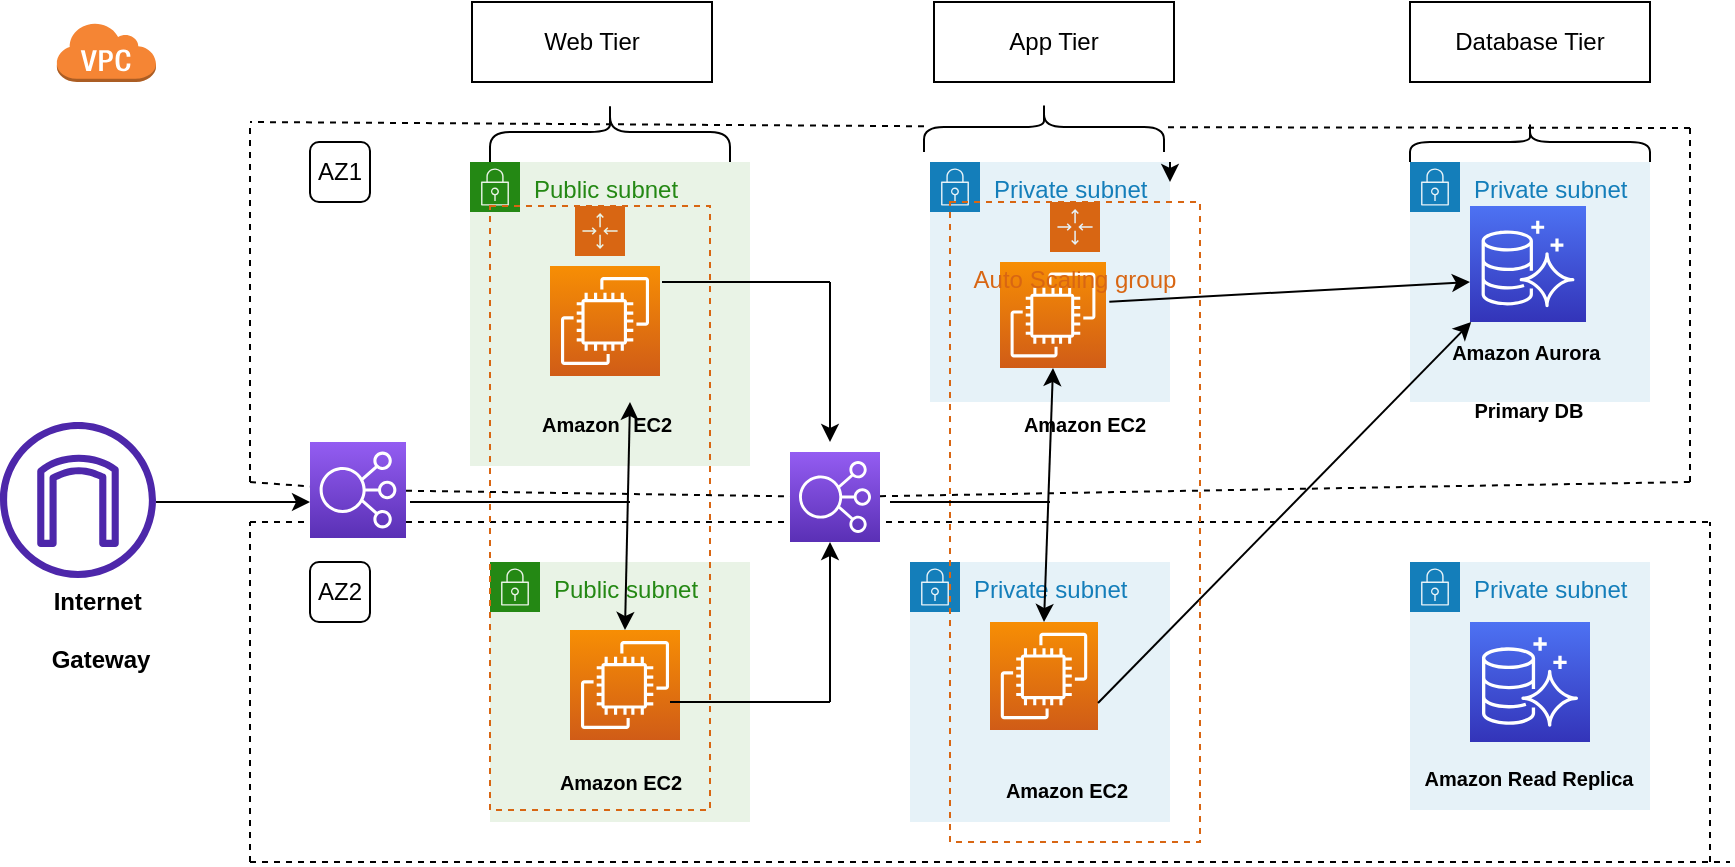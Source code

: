 <mxfile version="21.0.6" type="github">
  <diagram name="Page-1" id="VqBNVPY0TsSFq4TRRBKk">
    <mxGraphModel dx="2797" dy="2946" grid="1" gridSize="10" guides="1" tooltips="1" connect="1" arrows="1" fold="1" page="1" pageScale="1" pageWidth="827" pageHeight="1169" background="#FFFFFF" math="0" shadow="0">
      <root>
        <mxCell id="0" />
        <mxCell id="1" parent="0" />
        <mxCell id="CtCSb-D3CAMd7i2marx4-6" value="Private subnet" style="points=[[0,0],[0.25,0],[0.5,0],[0.75,0],[1,0],[1,0.25],[1,0.5],[1,0.75],[1,1],[0.75,1],[0.5,1],[0.25,1],[0,1],[0,0.75],[0,0.5],[0,0.25]];outlineConnect=0;gradientColor=none;html=1;whiteSpace=wrap;fontSize=12;fontStyle=0;container=1;pointerEvents=0;collapsible=0;recursiveResize=0;shape=mxgraph.aws4.group;grIcon=mxgraph.aws4.group_security_group;grStroke=0;strokeColor=#147EBA;fillColor=#E6F2F8;verticalAlign=top;align=left;spacingLeft=30;fontColor=#147EBA;dashed=0;" vertex="1" parent="1">
          <mxGeometry x="-450" y="-1440" width="130" height="130" as="geometry" />
        </mxCell>
        <mxCell id="CtCSb-D3CAMd7i2marx4-19" value="" style="sketch=0;points=[[0,0,0],[0.25,0,0],[0.5,0,0],[0.75,0,0],[1,0,0],[0,1,0],[0.25,1,0],[0.5,1,0],[0.75,1,0],[1,1,0],[0,0.25,0],[0,0.5,0],[0,0.75,0],[1,0.25,0],[1,0.5,0],[1,0.75,0]];outlineConnect=0;fontColor=#232F3E;gradientColor=#F78E04;gradientDirection=north;fillColor=#D05C17;strokeColor=#ffffff;dashed=0;verticalLabelPosition=bottom;verticalAlign=top;align=center;html=1;fontSize=12;fontStyle=0;aspect=fixed;shape=mxgraph.aws4.resourceIcon;resIcon=mxgraph.aws4.ec2;" vertex="1" parent="CtCSb-D3CAMd7i2marx4-6">
          <mxGeometry x="40" y="30" width="54" height="54" as="geometry" />
        </mxCell>
        <mxCell id="CtCSb-D3CAMd7i2marx4-7" value="Private subnet" style="points=[[0,0],[0.25,0],[0.5,0],[0.75,0],[1,0],[1,0.25],[1,0.5],[1,0.75],[1,1],[0.75,1],[0.5,1],[0.25,1],[0,1],[0,0.75],[0,0.5],[0,0.25]];outlineConnect=0;gradientColor=none;html=1;whiteSpace=wrap;fontSize=12;fontStyle=0;container=1;pointerEvents=0;collapsible=0;recursiveResize=0;shape=mxgraph.aws4.group;grIcon=mxgraph.aws4.group_security_group;grStroke=0;strokeColor=#147EBA;fillColor=#E6F2F8;verticalAlign=top;align=left;spacingLeft=30;fontColor=#147EBA;dashed=0;" vertex="1" parent="1">
          <mxGeometry x="-200" y="-1640" width="120" height="120" as="geometry" />
        </mxCell>
        <mxCell id="CtCSb-D3CAMd7i2marx4-23" value="" style="sketch=0;points=[[0,0,0],[0.25,0,0],[0.5,0,0],[0.75,0,0],[1,0,0],[0,1,0],[0.25,1,0],[0.5,1,0],[0.75,1,0],[1,1,0],[0,0.25,0],[0,0.5,0],[0,0.75,0],[1,0.25,0],[1,0.5,0],[1,0.75,0]];outlineConnect=0;fontColor=#232F3E;gradientColor=#4D72F3;gradientDirection=north;fillColor=#3334B9;strokeColor=#ffffff;dashed=0;verticalLabelPosition=bottom;verticalAlign=top;align=center;html=1;fontSize=12;fontStyle=0;aspect=fixed;shape=mxgraph.aws4.resourceIcon;resIcon=mxgraph.aws4.aurora;" vertex="1" parent="CtCSb-D3CAMd7i2marx4-7">
          <mxGeometry x="30" y="22" width="58" height="58" as="geometry" />
        </mxCell>
        <mxCell id="CtCSb-D3CAMd7i2marx4-90" value="&lt;font style=&quot;font-size: 10px;&quot;&gt;Amazon &lt;/font&gt;&lt;font style=&quot;font-size: 10px;&quot;&gt;Aurora&amp;nbsp;&lt;/font&gt;&lt;br&gt;&lt;font style=&quot;font-size: 10px;&quot;&gt;Primary &lt;/font&gt;&lt;font style=&quot;font-size: 10px;&quot;&gt;DB&lt;/font&gt;" style="text;strokeColor=none;fillColor=none;html=1;fontSize=24;fontStyle=1;verticalAlign=middle;align=center;" vertex="1" parent="CtCSb-D3CAMd7i2marx4-7">
          <mxGeometry x="-1" y="90" width="120" height="30" as="geometry" />
        </mxCell>
        <mxCell id="CtCSb-D3CAMd7i2marx4-8" value="Private subnet" style="points=[[0,0],[0.25,0],[0.5,0],[0.75,0],[1,0],[1,0.25],[1,0.5],[1,0.75],[1,1],[0.75,1],[0.5,1],[0.25,1],[0,1],[0,0.75],[0,0.5],[0,0.25]];outlineConnect=0;gradientColor=none;html=1;whiteSpace=wrap;fontSize=12;fontStyle=0;container=1;pointerEvents=0;collapsible=0;recursiveResize=0;shape=mxgraph.aws4.group;grIcon=mxgraph.aws4.group_security_group;grStroke=0;strokeColor=#147EBA;fillColor=#E6F2F8;verticalAlign=top;align=left;spacingLeft=30;fontColor=#147EBA;dashed=0;" vertex="1" parent="1">
          <mxGeometry x="-440" y="-1640" width="120" height="120" as="geometry" />
        </mxCell>
        <mxCell id="CtCSb-D3CAMd7i2marx4-17" value="" style="sketch=0;points=[[0,0,0],[0.25,0,0],[0.5,0,0],[0.75,0,0],[1,0,0],[0,1,0],[0.25,1,0],[0.5,1,0],[0.75,1,0],[1,1,0],[0,0.25,0],[0,0.5,0],[0,0.75,0],[1,0.25,0],[1,0.5,0],[1,0.75,0]];outlineConnect=0;fontColor=#232F3E;gradientColor=#F78E04;gradientDirection=north;fillColor=#D05C17;strokeColor=#ffffff;dashed=0;verticalLabelPosition=bottom;verticalAlign=top;align=center;html=1;fontSize=12;fontStyle=0;aspect=fixed;shape=mxgraph.aws4.resourceIcon;resIcon=mxgraph.aws4.ec2;" vertex="1" parent="CtCSb-D3CAMd7i2marx4-8">
          <mxGeometry x="35" y="50" width="53" height="53" as="geometry" />
        </mxCell>
        <mxCell id="CtCSb-D3CAMd7i2marx4-9" value="Private subnet" style="points=[[0,0],[0.25,0],[0.5,0],[0.75,0],[1,0],[1,0.25],[1,0.5],[1,0.75],[1,1],[0.75,1],[0.5,1],[0.25,1],[0,1],[0,0.75],[0,0.5],[0,0.25]];outlineConnect=0;gradientColor=none;html=1;whiteSpace=wrap;fontSize=12;fontStyle=0;container=1;pointerEvents=0;collapsible=0;recursiveResize=0;shape=mxgraph.aws4.group;grIcon=mxgraph.aws4.group_security_group;grStroke=0;strokeColor=#147EBA;fillColor=#E6F2F8;verticalAlign=top;align=left;spacingLeft=30;fontColor=#147EBA;dashed=0;" vertex="1" parent="1">
          <mxGeometry x="-200" y="-1440" width="120" height="124" as="geometry" />
        </mxCell>
        <mxCell id="CtCSb-D3CAMd7i2marx4-24" value="" style="sketch=0;points=[[0,0,0],[0.25,0,0],[0.5,0,0],[0.75,0,0],[1,0,0],[0,1,0],[0.25,1,0],[0.5,1,0],[0.75,1,0],[1,1,0],[0,0.25,0],[0,0.5,0],[0,0.75,0],[1,0.25,0],[1,0.5,0],[1,0.75,0]];outlineConnect=0;fontColor=#232F3E;gradientColor=#4D72F3;gradientDirection=north;fillColor=#3334B9;strokeColor=#ffffff;dashed=0;verticalLabelPosition=bottom;verticalAlign=top;align=center;html=1;fontSize=12;fontStyle=0;aspect=fixed;shape=mxgraph.aws4.resourceIcon;resIcon=mxgraph.aws4.aurora;" vertex="1" parent="CtCSb-D3CAMd7i2marx4-9">
          <mxGeometry x="30" y="30" width="60" height="60" as="geometry" />
        </mxCell>
        <mxCell id="CtCSb-D3CAMd7i2marx4-87" value="&lt;span style=&quot;font-size: 10px;&quot;&gt;Amazon Read Replica&lt;/span&gt;" style="text;strokeColor=none;fillColor=none;html=1;fontSize=24;fontStyle=1;verticalAlign=middle;align=center;" vertex="1" parent="CtCSb-D3CAMd7i2marx4-9">
          <mxGeometry x="9" y="84" width="100" height="40" as="geometry" />
        </mxCell>
        <mxCell id="CtCSb-D3CAMd7i2marx4-10" value="Public subnet" style="points=[[0,0],[0.25,0],[0.5,0],[0.75,0],[1,0],[1,0.25],[1,0.5],[1,0.75],[1,1],[0.75,1],[0.5,1],[0.25,1],[0,1],[0,0.75],[0,0.5],[0,0.25]];outlineConnect=0;gradientColor=none;html=1;whiteSpace=wrap;fontSize=12;fontStyle=0;container=1;pointerEvents=0;collapsible=0;recursiveResize=0;shape=mxgraph.aws4.group;grIcon=mxgraph.aws4.group_security_group;grStroke=0;strokeColor=#248814;fillColor=#E9F3E6;verticalAlign=top;align=left;spacingLeft=30;fontColor=#248814;dashed=0;" vertex="1" parent="1">
          <mxGeometry x="-660" y="-1440" width="130" height="130" as="geometry" />
        </mxCell>
        <mxCell id="CtCSb-D3CAMd7i2marx4-18" value="" style="sketch=0;points=[[0,0,0],[0.25,0,0],[0.5,0,0],[0.75,0,0],[1,0,0],[0,1,0],[0.25,1,0],[0.5,1,0],[0.75,1,0],[1,1,0],[0,0.25,0],[0,0.5,0],[0,0.75,0],[1,0.25,0],[1,0.5,0],[1,0.75,0]];outlineConnect=0;fontColor=#232F3E;gradientColor=#F78E04;gradientDirection=north;fillColor=#D05C17;strokeColor=#ffffff;dashed=0;verticalLabelPosition=bottom;verticalAlign=top;align=center;html=1;fontSize=12;fontStyle=0;aspect=fixed;shape=mxgraph.aws4.resourceIcon;resIcon=mxgraph.aws4.ec2;" vertex="1" parent="CtCSb-D3CAMd7i2marx4-10">
          <mxGeometry x="40" y="34" width="55" height="55" as="geometry" />
        </mxCell>
        <mxCell id="CtCSb-D3CAMd7i2marx4-11" value="Public subnet" style="points=[[0,0],[0.25,0],[0.5,0],[0.75,0],[1,0],[1,0.25],[1,0.5],[1,0.75],[1,1],[0.75,1],[0.5,1],[0.25,1],[0,1],[0,0.75],[0,0.5],[0,0.25]];outlineConnect=0;gradientColor=none;html=1;whiteSpace=wrap;fontSize=12;fontStyle=0;container=1;pointerEvents=0;collapsible=0;recursiveResize=0;shape=mxgraph.aws4.group;grIcon=mxgraph.aws4.group_security_group;grStroke=0;strokeColor=#248814;fillColor=#E9F3E6;verticalAlign=top;align=left;spacingLeft=30;fontColor=#248814;dashed=0;" vertex="1" parent="1">
          <mxGeometry x="-670" y="-1640" width="140" height="152" as="geometry" />
        </mxCell>
        <mxCell id="CtCSb-D3CAMd7i2marx4-44" value="" style="endArrow=none;html=1;rounded=0;" edge="1" parent="CtCSb-D3CAMd7i2marx4-11">
          <mxGeometry width="50" height="50" relative="1" as="geometry">
            <mxPoint x="96" y="60" as="sourcePoint" />
            <mxPoint x="180" y="60" as="targetPoint" />
          </mxGeometry>
        </mxCell>
        <mxCell id="CtCSb-D3CAMd7i2marx4-12" value="" style="sketch=0;outlineConnect=0;fontColor=#232F3E;gradientColor=none;fillColor=#4D27AA;strokeColor=none;dashed=0;verticalLabelPosition=bottom;verticalAlign=top;align=center;html=1;fontSize=12;fontStyle=0;aspect=fixed;pointerEvents=1;shape=mxgraph.aws4.internet_gateway;" vertex="1" parent="1">
          <mxGeometry x="-905" y="-1510" width="78" height="78" as="geometry" />
        </mxCell>
        <mxCell id="CtCSb-D3CAMd7i2marx4-15" style="edgeStyle=orthogonalEdgeStyle;rounded=0;orthogonalLoop=1;jettySize=auto;html=1;exitX=1;exitY=0;exitDx=0;exitDy=0;entryX=1;entryY=0.077;entryDx=0;entryDy=0;entryPerimeter=0;" edge="1" parent="1" source="CtCSb-D3CAMd7i2marx4-8" target="CtCSb-D3CAMd7i2marx4-8">
          <mxGeometry relative="1" as="geometry">
            <Array as="points">
              <mxPoint x="-320" y="-1630" />
              <mxPoint x="-320" y="-1630" />
            </Array>
          </mxGeometry>
        </mxCell>
        <mxCell id="CtCSb-D3CAMd7i2marx4-20" value="Web Tier" style="rounded=0;whiteSpace=wrap;html=1;" vertex="1" parent="1">
          <mxGeometry x="-669" y="-1720" width="120" height="40" as="geometry" />
        </mxCell>
        <mxCell id="CtCSb-D3CAMd7i2marx4-21" value="App Tier" style="rounded=0;whiteSpace=wrap;html=1;" vertex="1" parent="1">
          <mxGeometry x="-438" y="-1720" width="120" height="40" as="geometry" />
        </mxCell>
        <mxCell id="CtCSb-D3CAMd7i2marx4-22" value="Database Tier" style="rounded=0;whiteSpace=wrap;html=1;" vertex="1" parent="1">
          <mxGeometry x="-200" y="-1720" width="120" height="40" as="geometry" />
        </mxCell>
        <mxCell id="CtCSb-D3CAMd7i2marx4-28" value="" style="endArrow=none;dashed=1;html=1;rounded=0;" edge="1" parent="1">
          <mxGeometry width="50" height="50" relative="1" as="geometry">
            <mxPoint x="-780" y="-1460" as="sourcePoint" />
            <mxPoint x="-50" y="-1460" as="targetPoint" />
          </mxGeometry>
        </mxCell>
        <mxCell id="CtCSb-D3CAMd7i2marx4-29" value="" style="endArrow=none;dashed=1;html=1;rounded=0;" edge="1" parent="1">
          <mxGeometry width="50" height="50" relative="1" as="geometry">
            <mxPoint x="-780" y="-1290" as="sourcePoint" />
            <mxPoint x="-40" y="-1290" as="targetPoint" />
            <Array as="points" />
          </mxGeometry>
        </mxCell>
        <mxCell id="CtCSb-D3CAMd7i2marx4-30" value="" style="endArrow=none;dashed=1;html=1;rounded=0;" edge="1" parent="1">
          <mxGeometry width="50" height="50" relative="1" as="geometry">
            <mxPoint x="-50" y="-1290" as="sourcePoint" />
            <mxPoint x="-50" y="-1460" as="targetPoint" />
          </mxGeometry>
        </mxCell>
        <mxCell id="CtCSb-D3CAMd7i2marx4-31" value="" style="endArrow=none;dashed=1;html=1;rounded=0;" edge="1" parent="1">
          <mxGeometry width="50" height="50" relative="1" as="geometry">
            <mxPoint x="-780" y="-1290" as="sourcePoint" />
            <mxPoint x="-780" y="-1460" as="targetPoint" />
          </mxGeometry>
        </mxCell>
        <mxCell id="CtCSb-D3CAMd7i2marx4-32" value="" style="endArrow=none;dashed=1;html=1;rounded=0;startArrow=none;" edge="1" parent="1" source="CtCSb-D3CAMd7i2marx4-80">
          <mxGeometry width="50" height="50" relative="1" as="geometry">
            <mxPoint x="-60" y="-1660" as="sourcePoint" />
            <mxPoint x="-780" y="-1660" as="targetPoint" />
          </mxGeometry>
        </mxCell>
        <mxCell id="CtCSb-D3CAMd7i2marx4-33" value="" style="endArrow=none;dashed=1;html=1;rounded=0;" edge="1" parent="1">
          <mxGeometry width="50" height="50" relative="1" as="geometry">
            <mxPoint x="-780" y="-1480" as="sourcePoint" />
            <mxPoint x="-780" y="-1660" as="targetPoint" />
          </mxGeometry>
        </mxCell>
        <mxCell id="CtCSb-D3CAMd7i2marx4-34" value="" style="endArrow=none;dashed=1;html=1;rounded=0;" edge="1" parent="1">
          <mxGeometry width="50" height="50" relative="1" as="geometry">
            <mxPoint x="-60" y="-1480" as="sourcePoint" />
            <mxPoint x="-60" y="-1660" as="targetPoint" />
          </mxGeometry>
        </mxCell>
        <mxCell id="CtCSb-D3CAMd7i2marx4-39" value="" style="endArrow=classic;html=1;rounded=0;exitX=1;exitY=0.75;exitDx=0;exitDy=0;exitPerimeter=0;" edge="1" parent="1" source="CtCSb-D3CAMd7i2marx4-19" target="CtCSb-D3CAMd7i2marx4-23">
          <mxGeometry width="50" height="50" relative="1" as="geometry">
            <mxPoint x="-330" y="-1440" as="sourcePoint" />
            <mxPoint x="-150" y="-1550" as="targetPoint" />
            <Array as="points" />
          </mxGeometry>
        </mxCell>
        <mxCell id="CtCSb-D3CAMd7i2marx4-40" value="" style="endArrow=classic;html=1;rounded=0;exitX=1.031;exitY=0.375;exitDx=0;exitDy=0;exitPerimeter=0;" edge="1" parent="1" source="CtCSb-D3CAMd7i2marx4-17">
          <mxGeometry width="50" height="50" relative="1" as="geometry">
            <mxPoint x="-300" y="-1550" as="sourcePoint" />
            <mxPoint x="-170" y="-1580" as="targetPoint" />
          </mxGeometry>
        </mxCell>
        <mxCell id="CtCSb-D3CAMd7i2marx4-41" value="" style="endArrow=classic;startArrow=classic;html=1;rounded=0;entryX=0.5;entryY=1;entryDx=0;entryDy=0;entryPerimeter=0;exitX=0.5;exitY=0;exitDx=0;exitDy=0;exitPerimeter=0;" edge="1" parent="1" source="CtCSb-D3CAMd7i2marx4-19" target="CtCSb-D3CAMd7i2marx4-17">
          <mxGeometry width="50" height="50" relative="1" as="geometry">
            <mxPoint x="-330" y="-1440" as="sourcePoint" />
            <mxPoint x="-280" y="-1490" as="targetPoint" />
          </mxGeometry>
        </mxCell>
        <mxCell id="CtCSb-D3CAMd7i2marx4-45" value="" style="endArrow=classic;html=1;rounded=0;" edge="1" parent="1">
          <mxGeometry width="50" height="50" relative="1" as="geometry">
            <mxPoint x="-490" y="-1580" as="sourcePoint" />
            <mxPoint x="-490" y="-1500" as="targetPoint" />
          </mxGeometry>
        </mxCell>
        <mxCell id="CtCSb-D3CAMd7i2marx4-46" value="" style="endArrow=none;html=1;rounded=0;" edge="1" parent="1">
          <mxGeometry width="50" height="50" relative="1" as="geometry">
            <mxPoint x="-570" y="-1370" as="sourcePoint" />
            <mxPoint x="-490" y="-1370" as="targetPoint" />
          </mxGeometry>
        </mxCell>
        <mxCell id="CtCSb-D3CAMd7i2marx4-47" value="" style="endArrow=classic;html=1;rounded=0;" edge="1" parent="1">
          <mxGeometry width="50" height="50" relative="1" as="geometry">
            <mxPoint x="-490" y="-1370" as="sourcePoint" />
            <mxPoint x="-490" y="-1450" as="targetPoint" />
          </mxGeometry>
        </mxCell>
        <mxCell id="CtCSb-D3CAMd7i2marx4-48" value="" style="endArrow=classic;startArrow=classic;html=1;rounded=0;exitX=0.5;exitY=0;exitDx=0;exitDy=0;exitPerimeter=0;" edge="1" parent="1" source="CtCSb-D3CAMd7i2marx4-18">
          <mxGeometry width="50" height="50" relative="1" as="geometry">
            <mxPoint x="-630" y="-1456" as="sourcePoint" />
            <mxPoint x="-590" y="-1520" as="targetPoint" />
          </mxGeometry>
        </mxCell>
        <mxCell id="CtCSb-D3CAMd7i2marx4-50" value="" style="endArrow=none;dashed=1;html=1;rounded=0;" edge="1" parent="1" target="CtCSb-D3CAMd7i2marx4-13">
          <mxGeometry width="50" height="50" relative="1" as="geometry">
            <mxPoint x="-780" y="-1480" as="sourcePoint" />
            <mxPoint x="-60" y="-1480" as="targetPoint" />
          </mxGeometry>
        </mxCell>
        <mxCell id="CtCSb-D3CAMd7i2marx4-13" value="" style="sketch=0;points=[[0,0,0],[0.25,0,0],[0.5,0,0],[0.75,0,0],[1,0,0],[0,1,0],[0.25,1,0],[0.5,1,0],[0.75,1,0],[1,1,0],[0,0.25,0],[0,0.5,0],[0,0.75,0],[1,0.25,0],[1,0.5,0],[1,0.75,0]];outlineConnect=0;fontColor=#232F3E;gradientColor=#945DF2;gradientDirection=north;fillColor=#5A30B5;strokeColor=#ffffff;dashed=0;verticalLabelPosition=bottom;verticalAlign=top;align=center;html=1;fontSize=12;fontStyle=0;aspect=fixed;shape=mxgraph.aws4.resourceIcon;resIcon=mxgraph.aws4.elastic_load_balancing;" vertex="1" parent="1">
          <mxGeometry x="-750" y="-1500" width="48" height="48" as="geometry" />
        </mxCell>
        <mxCell id="CtCSb-D3CAMd7i2marx4-51" value="" style="endArrow=classic;html=1;rounded=0;" edge="1" parent="1">
          <mxGeometry width="50" height="50" relative="1" as="geometry">
            <mxPoint x="-827" y="-1470" as="sourcePoint" />
            <mxPoint x="-750" y="-1470" as="targetPoint" />
          </mxGeometry>
        </mxCell>
        <mxCell id="CtCSb-D3CAMd7i2marx4-53" value="A" style="points=[[0,0],[0.25,0],[0.5,0],[0.75,0],[1,0],[1,0.25],[1,0.5],[1,0.75],[1,1],[0.75,1],[0.5,1],[0.25,1],[0,1],[0,0.75],[0,0.5],[0,0.25]];outlineConnect=0;gradientColor=none;html=1;whiteSpace=wrap;fontSize=12;fontStyle=0;container=1;pointerEvents=0;collapsible=0;recursiveResize=0;shape=mxgraph.aws4.groupCenter;grIcon=mxgraph.aws4.group_auto_scaling_group;grStroke=1;strokeColor=#D86613;fillColor=none;verticalAlign=top;align=center;fontColor=#D86613;dashed=1;spacingTop=25;" vertex="1" parent="1">
          <mxGeometry x="-660" y="-1618" width="110" height="302" as="geometry" />
        </mxCell>
        <mxCell id="CtCSb-D3CAMd7i2marx4-16" value="" style="sketch=0;points=[[0,0,0],[0.25,0,0],[0.5,0,0],[0.75,0,0],[1,0,0],[0,1,0],[0.25,1,0],[0.5,1,0],[0.75,1,0],[1,1,0],[0,0.25,0],[0,0.5,0],[0,0.75,0],[1,0.25,0],[1,0.5,0],[1,0.75,0]];outlineConnect=0;fontColor=#232F3E;gradientColor=#F78E04;gradientDirection=north;fillColor=#D05C17;strokeColor=#ffffff;dashed=0;verticalLabelPosition=bottom;verticalAlign=top;align=center;html=1;fontSize=12;fontStyle=0;aspect=fixed;shape=mxgraph.aws4.resourceIcon;resIcon=mxgraph.aws4.ec2;" vertex="1" parent="CtCSb-D3CAMd7i2marx4-53">
          <mxGeometry x="30" y="30" width="55" height="55" as="geometry" />
        </mxCell>
        <mxCell id="CtCSb-D3CAMd7i2marx4-63" value="" style="endArrow=none;html=1;rounded=0;" edge="1" parent="CtCSb-D3CAMd7i2marx4-53">
          <mxGeometry width="50" height="50" relative="1" as="geometry">
            <mxPoint x="-40" y="148" as="sourcePoint" />
            <mxPoint x="70" y="148" as="targetPoint" />
          </mxGeometry>
        </mxCell>
        <mxCell id="CtCSb-D3CAMd7i2marx4-84" value="&lt;font style=&quot;font-size: 10px;&quot;&gt;Amazon EC2&lt;/font&gt;" style="text;strokeColor=none;fillColor=none;html=1;fontSize=24;fontStyle=1;verticalAlign=middle;align=center;" vertex="1" parent="CtCSb-D3CAMd7i2marx4-53">
          <mxGeometry x="50" y="278" width="30" height="12" as="geometry" />
        </mxCell>
        <mxCell id="CtCSb-D3CAMd7i2marx4-85" value="&lt;font style=&quot;font-size: 10px;&quot;&gt;Amazon&lt;/font&gt; &lt;font style=&quot;font-size: 10px;&quot;&gt;EC2&lt;/font&gt;" style="text;strokeColor=none;fillColor=none;html=1;fontSize=24;fontStyle=1;verticalAlign=middle;align=center;" vertex="1" parent="CtCSb-D3CAMd7i2marx4-53">
          <mxGeometry x="7.5" y="85" width="100" height="40" as="geometry" />
        </mxCell>
        <mxCell id="CtCSb-D3CAMd7i2marx4-57" value="Auto Scaling group" style="points=[[0,0],[0.25,0],[0.5,0],[0.75,0],[1,0],[1,0.25],[1,0.5],[1,0.75],[1,1],[0.75,1],[0.5,1],[0.25,1],[0,1],[0,0.75],[0,0.5],[0,0.25]];outlineConnect=0;gradientColor=none;html=1;whiteSpace=wrap;fontSize=12;fontStyle=0;container=1;pointerEvents=0;collapsible=0;recursiveResize=0;shape=mxgraph.aws4.groupCenter;grIcon=mxgraph.aws4.group_auto_scaling_group;grStroke=1;strokeColor=#D86613;fillColor=none;verticalAlign=top;align=center;fontColor=#D86613;dashed=1;spacingTop=25;" vertex="1" parent="1">
          <mxGeometry x="-430" y="-1620" width="125" height="320" as="geometry" />
        </mxCell>
        <mxCell id="CtCSb-D3CAMd7i2marx4-86" value="&lt;font style=&quot;font-size: 10px;&quot;&gt;Amazon EC2&lt;/font&gt;" style="text;strokeColor=none;fillColor=none;html=1;fontSize=24;fontStyle=1;verticalAlign=middle;align=center;" vertex="1" parent="CtCSb-D3CAMd7i2marx4-57">
          <mxGeometry x="25" y="280" width="65" height="20" as="geometry" />
        </mxCell>
        <mxCell id="CtCSb-D3CAMd7i2marx4-89" value="&lt;font style=&quot;font-size: 10px;&quot;&gt;Amazon &lt;/font&gt;&lt;font style=&quot;font-size: 10px;&quot;&gt;EC2&lt;/font&gt;" style="text;strokeColor=none;fillColor=none;html=1;fontSize=24;fontStyle=1;verticalAlign=middle;align=center;" vertex="1" parent="CtCSb-D3CAMd7i2marx4-57">
          <mxGeometry x="17" y="87" width="100" height="40" as="geometry" />
        </mxCell>
        <mxCell id="CtCSb-D3CAMd7i2marx4-94" value="" style="endArrow=none;html=1;rounded=0;" edge="1" parent="CtCSb-D3CAMd7i2marx4-57">
          <mxGeometry width="50" height="50" relative="1" as="geometry">
            <mxPoint x="-30" y="150" as="sourcePoint" />
            <mxPoint x="50" y="150" as="targetPoint" />
            <Array as="points" />
          </mxGeometry>
        </mxCell>
        <mxCell id="CtCSb-D3CAMd7i2marx4-58" value="" style="endArrow=none;dashed=1;html=1;rounded=0;startArrow=none;" edge="1" parent="1" source="CtCSb-D3CAMd7i2marx4-60">
          <mxGeometry width="50" height="50" relative="1" as="geometry">
            <mxPoint x="-300" y="-1470" as="sourcePoint" />
            <mxPoint x="-60" y="-1480" as="targetPoint" />
          </mxGeometry>
        </mxCell>
        <mxCell id="CtCSb-D3CAMd7i2marx4-59" value="" style="endArrow=none;dashed=1;html=1;rounded=0;" edge="1" parent="1" source="CtCSb-D3CAMd7i2marx4-13" target="CtCSb-D3CAMd7i2marx4-60">
          <mxGeometry width="50" height="50" relative="1" as="geometry">
            <mxPoint x="-692" y="-1481" as="sourcePoint" />
            <mxPoint x="-60" y="-1480" as="targetPoint" />
            <Array as="points" />
          </mxGeometry>
        </mxCell>
        <mxCell id="CtCSb-D3CAMd7i2marx4-60" value="" style="sketch=0;points=[[0,0,0],[0.25,0,0],[0.5,0,0],[0.75,0,0],[1,0,0],[0,1,0],[0.25,1,0],[0.5,1,0],[0.75,1,0],[1,1,0],[0,0.25,0],[0,0.5,0],[0,0.75,0],[1,0.25,0],[1,0.5,0],[1,0.75,0]];outlineConnect=0;fontColor=#232F3E;gradientColor=#945DF2;gradientDirection=north;fillColor=#5A30B5;strokeColor=#ffffff;dashed=0;verticalLabelPosition=bottom;verticalAlign=top;align=center;html=1;fontSize=12;fontStyle=0;aspect=fixed;shape=mxgraph.aws4.resourceIcon;resIcon=mxgraph.aws4.elastic_load_balancing;" vertex="1" parent="1">
          <mxGeometry x="-510" y="-1495" width="45" height="45" as="geometry" />
        </mxCell>
        <mxCell id="CtCSb-D3CAMd7i2marx4-64" value="AZ1" style="rounded=1;whiteSpace=wrap;html=1;" vertex="1" parent="1">
          <mxGeometry x="-750" y="-1650" width="30" height="30" as="geometry" />
        </mxCell>
        <mxCell id="CtCSb-D3CAMd7i2marx4-65" value="AZ2" style="rounded=1;whiteSpace=wrap;html=1;" vertex="1" parent="1">
          <mxGeometry x="-750" y="-1440" width="30" height="30" as="geometry" />
        </mxCell>
        <mxCell id="CtCSb-D3CAMd7i2marx4-67" value="" style="outlineConnect=0;dashed=0;verticalLabelPosition=bottom;verticalAlign=top;align=center;html=1;shape=mxgraph.aws3.virtual_private_cloud;fillColor=#F58534;gradientColor=none;" vertex="1" parent="1">
          <mxGeometry x="-877" y="-1710" width="50" height="30" as="geometry" />
        </mxCell>
        <mxCell id="CtCSb-D3CAMd7i2marx4-79" value="" style="shape=curlyBracket;whiteSpace=wrap;html=1;rounded=1;labelPosition=left;verticalLabelPosition=middle;align=right;verticalAlign=middle;direction=south;size=0.5;" vertex="1" parent="1">
          <mxGeometry x="-660" y="-1670" width="120" height="30" as="geometry" />
        </mxCell>
        <mxCell id="CtCSb-D3CAMd7i2marx4-81" value="" style="endArrow=none;dashed=1;html=1;rounded=0;startArrow=none;" edge="1" parent="1" target="CtCSb-D3CAMd7i2marx4-80">
          <mxGeometry width="50" height="50" relative="1" as="geometry">
            <mxPoint x="-60" y="-1657" as="sourcePoint" />
            <mxPoint x="-760" y="-1660" as="targetPoint" />
          </mxGeometry>
        </mxCell>
        <mxCell id="CtCSb-D3CAMd7i2marx4-80" value="" style="shape=curlyBracket;whiteSpace=wrap;html=1;rounded=1;labelPosition=left;verticalLabelPosition=middle;align=right;verticalAlign=middle;direction=south;size=0.5;" vertex="1" parent="1">
          <mxGeometry x="-443" y="-1670" width="120" height="25" as="geometry" />
        </mxCell>
        <mxCell id="CtCSb-D3CAMd7i2marx4-82" value="" style="shape=curlyBracket;whiteSpace=wrap;html=1;rounded=1;labelPosition=left;verticalLabelPosition=middle;align=right;verticalAlign=middle;direction=south;" vertex="1" parent="1">
          <mxGeometry x="-200" y="-1660" width="120" height="20" as="geometry" />
        </mxCell>
        <mxCell id="CtCSb-D3CAMd7i2marx4-92" value="&lt;font style=&quot;font-size: 12px;&quot;&gt;&lt;font style=&quot;&quot;&gt;Internet&lt;/font&gt;&amp;nbsp;&lt;br&gt;&lt;font style=&quot;&quot;&gt;Gateway&lt;/font&gt;&lt;/font&gt;" style="text;strokeColor=none;fillColor=none;html=1;fontSize=24;fontStyle=1;verticalAlign=middle;align=center;" vertex="1" parent="1">
          <mxGeometry x="-905" y="-1430" width="100" height="40" as="geometry" />
        </mxCell>
      </root>
    </mxGraphModel>
  </diagram>
</mxfile>
